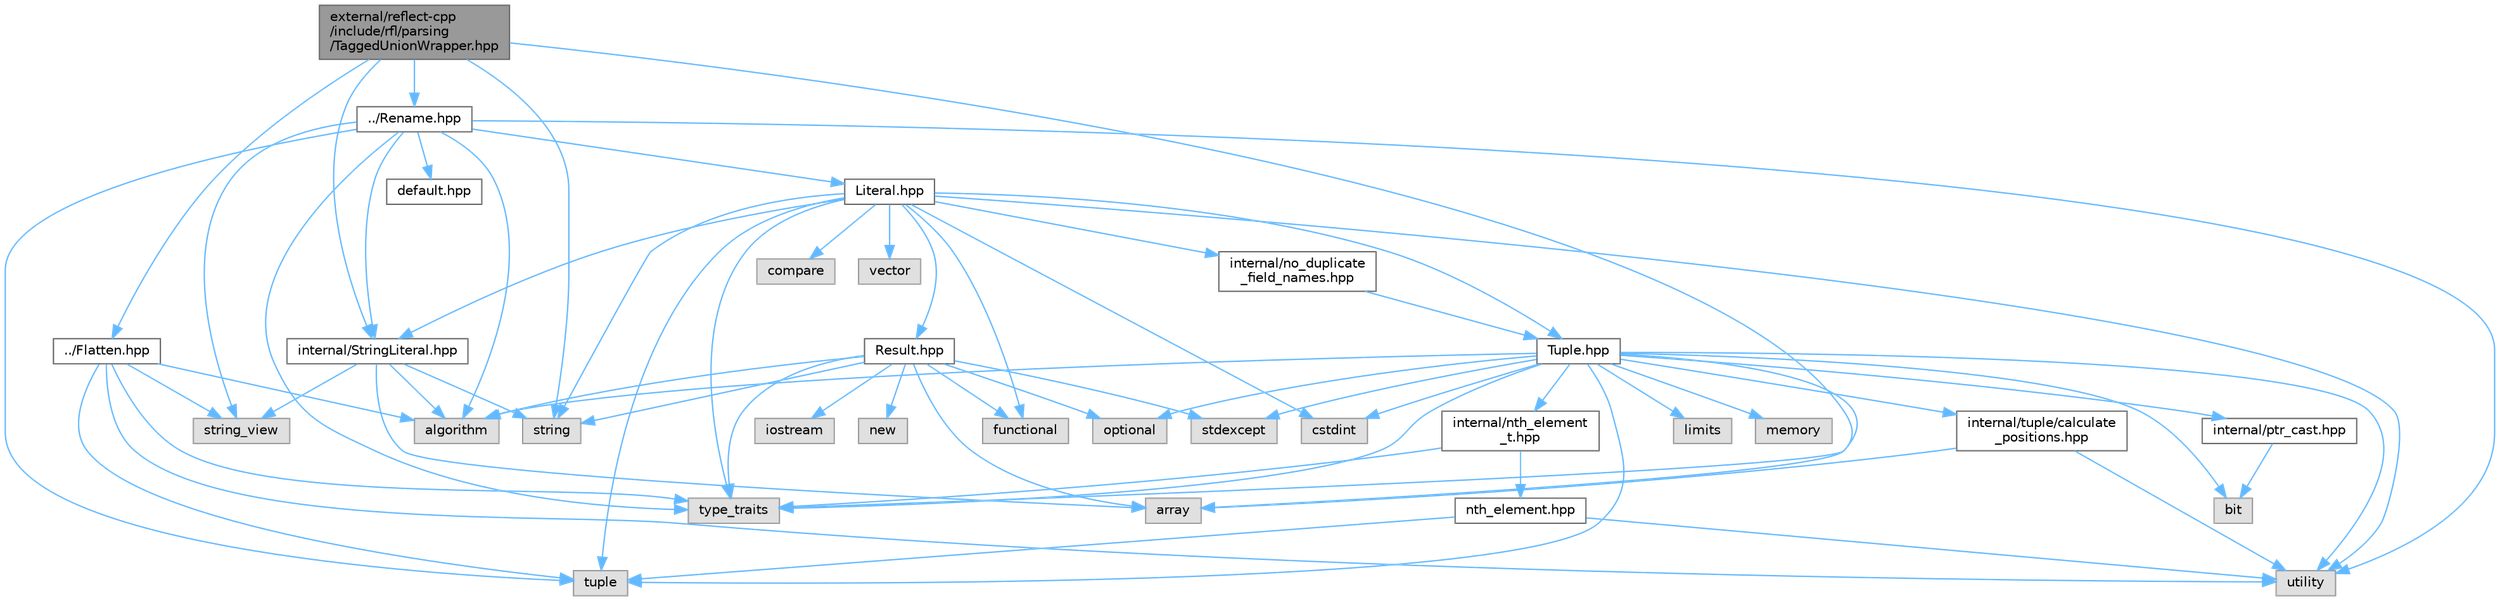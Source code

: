 digraph "external/reflect-cpp/include/rfl/parsing/TaggedUnionWrapper.hpp"
{
 // LATEX_PDF_SIZE
  bgcolor="transparent";
  edge [fontname=Helvetica,fontsize=10,labelfontname=Helvetica,labelfontsize=10];
  node [fontname=Helvetica,fontsize=10,shape=box,height=0.2,width=0.4];
  Node1 [id="Node000001",label="external/reflect-cpp\l/include/rfl/parsing\l/TaggedUnionWrapper.hpp",height=0.2,width=0.4,color="gray40", fillcolor="grey60", style="filled", fontcolor="black",tooltip=" "];
  Node1 -> Node2 [id="edge66_Node000001_Node000002",color="steelblue1",style="solid",tooltip=" "];
  Node2 [id="Node000002",label="string",height=0.2,width=0.4,color="grey60", fillcolor="#E0E0E0", style="filled",tooltip=" "];
  Node1 -> Node3 [id="edge67_Node000001_Node000003",color="steelblue1",style="solid",tooltip=" "];
  Node3 [id="Node000003",label="type_traits",height=0.2,width=0.4,color="grey60", fillcolor="#E0E0E0", style="filled",tooltip=" "];
  Node1 -> Node4 [id="edge68_Node000001_Node000004",color="steelblue1",style="solid",tooltip=" "];
  Node4 [id="Node000004",label="../Flatten.hpp",height=0.2,width=0.4,color="grey40", fillcolor="white", style="filled",URL="$_flatten_8hpp.html",tooltip=" "];
  Node4 -> Node5 [id="edge69_Node000004_Node000005",color="steelblue1",style="solid",tooltip=" "];
  Node5 [id="Node000005",label="algorithm",height=0.2,width=0.4,color="grey60", fillcolor="#E0E0E0", style="filled",tooltip=" "];
  Node4 -> Node6 [id="edge70_Node000004_Node000006",color="steelblue1",style="solid",tooltip=" "];
  Node6 [id="Node000006",label="string_view",height=0.2,width=0.4,color="grey60", fillcolor="#E0E0E0", style="filled",tooltip=" "];
  Node4 -> Node7 [id="edge71_Node000004_Node000007",color="steelblue1",style="solid",tooltip=" "];
  Node7 [id="Node000007",label="tuple",height=0.2,width=0.4,color="grey60", fillcolor="#E0E0E0", style="filled",tooltip=" "];
  Node4 -> Node3 [id="edge72_Node000004_Node000003",color="steelblue1",style="solid",tooltip=" "];
  Node4 -> Node8 [id="edge73_Node000004_Node000008",color="steelblue1",style="solid",tooltip=" "];
  Node8 [id="Node000008",label="utility",height=0.2,width=0.4,color="grey60", fillcolor="#E0E0E0", style="filled",tooltip=" "];
  Node1 -> Node9 [id="edge74_Node000001_Node000009",color="steelblue1",style="solid",tooltip=" "];
  Node9 [id="Node000009",label="../Rename.hpp",height=0.2,width=0.4,color="grey40", fillcolor="white", style="filled",URL="$_rename_8hpp.html",tooltip=" "];
  Node9 -> Node5 [id="edge75_Node000009_Node000005",color="steelblue1",style="solid",tooltip=" "];
  Node9 -> Node6 [id="edge76_Node000009_Node000006",color="steelblue1",style="solid",tooltip=" "];
  Node9 -> Node7 [id="edge77_Node000009_Node000007",color="steelblue1",style="solid",tooltip=" "];
  Node9 -> Node3 [id="edge78_Node000009_Node000003",color="steelblue1",style="solid",tooltip=" "];
  Node9 -> Node8 [id="edge79_Node000009_Node000008",color="steelblue1",style="solid",tooltip=" "];
  Node9 -> Node10 [id="edge80_Node000009_Node000010",color="steelblue1",style="solid",tooltip=" "];
  Node10 [id="Node000010",label="Literal.hpp",height=0.2,width=0.4,color="grey40", fillcolor="white", style="filled",URL="$_literal_8hpp.html",tooltip=" "];
  Node10 -> Node11 [id="edge81_Node000010_Node000011",color="steelblue1",style="solid",tooltip=" "];
  Node11 [id="Node000011",label="compare",height=0.2,width=0.4,color="grey60", fillcolor="#E0E0E0", style="filled",tooltip=" "];
  Node10 -> Node12 [id="edge82_Node000010_Node000012",color="steelblue1",style="solid",tooltip=" "];
  Node12 [id="Node000012",label="cstdint",height=0.2,width=0.4,color="grey60", fillcolor="#E0E0E0", style="filled",tooltip=" "];
  Node10 -> Node13 [id="edge83_Node000010_Node000013",color="steelblue1",style="solid",tooltip=" "];
  Node13 [id="Node000013",label="functional",height=0.2,width=0.4,color="grey60", fillcolor="#E0E0E0", style="filled",tooltip=" "];
  Node10 -> Node2 [id="edge84_Node000010_Node000002",color="steelblue1",style="solid",tooltip=" "];
  Node10 -> Node7 [id="edge85_Node000010_Node000007",color="steelblue1",style="solid",tooltip=" "];
  Node10 -> Node3 [id="edge86_Node000010_Node000003",color="steelblue1",style="solid",tooltip=" "];
  Node10 -> Node8 [id="edge87_Node000010_Node000008",color="steelblue1",style="solid",tooltip=" "];
  Node10 -> Node14 [id="edge88_Node000010_Node000014",color="steelblue1",style="solid",tooltip=" "];
  Node14 [id="Node000014",label="vector",height=0.2,width=0.4,color="grey60", fillcolor="#E0E0E0", style="filled",tooltip=" "];
  Node10 -> Node15 [id="edge89_Node000010_Node000015",color="steelblue1",style="solid",tooltip=" "];
  Node15 [id="Node000015",label="Result.hpp",height=0.2,width=0.4,color="grey40", fillcolor="white", style="filled",URL="$_result_8hpp.html",tooltip=" "];
  Node15 -> Node5 [id="edge90_Node000015_Node000005",color="steelblue1",style="solid",tooltip=" "];
  Node15 -> Node16 [id="edge91_Node000015_Node000016",color="steelblue1",style="solid",tooltip=" "];
  Node16 [id="Node000016",label="array",height=0.2,width=0.4,color="grey60", fillcolor="#E0E0E0", style="filled",tooltip=" "];
  Node15 -> Node13 [id="edge92_Node000015_Node000013",color="steelblue1",style="solid",tooltip=" "];
  Node15 -> Node17 [id="edge93_Node000015_Node000017",color="steelblue1",style="solid",tooltip=" "];
  Node17 [id="Node000017",label="iostream",height=0.2,width=0.4,color="grey60", fillcolor="#E0E0E0", style="filled",tooltip=" "];
  Node15 -> Node18 [id="edge94_Node000015_Node000018",color="steelblue1",style="solid",tooltip=" "];
  Node18 [id="Node000018",label="new",height=0.2,width=0.4,color="grey60", fillcolor="#E0E0E0", style="filled",tooltip=" "];
  Node15 -> Node19 [id="edge95_Node000015_Node000019",color="steelblue1",style="solid",tooltip=" "];
  Node19 [id="Node000019",label="optional",height=0.2,width=0.4,color="grey60", fillcolor="#E0E0E0", style="filled",tooltip=" "];
  Node15 -> Node20 [id="edge96_Node000015_Node000020",color="steelblue1",style="solid",tooltip=" "];
  Node20 [id="Node000020",label="stdexcept",height=0.2,width=0.4,color="grey60", fillcolor="#E0E0E0", style="filled",tooltip=" "];
  Node15 -> Node2 [id="edge97_Node000015_Node000002",color="steelblue1",style="solid",tooltip=" "];
  Node15 -> Node3 [id="edge98_Node000015_Node000003",color="steelblue1",style="solid",tooltip=" "];
  Node10 -> Node21 [id="edge99_Node000010_Node000021",color="steelblue1",style="solid",tooltip=" "];
  Node21 [id="Node000021",label="Tuple.hpp",height=0.2,width=0.4,color="grey40", fillcolor="white", style="filled",URL="$_tuple_8hpp.html",tooltip=" "];
  Node21 -> Node5 [id="edge100_Node000021_Node000005",color="steelblue1",style="solid",tooltip=" "];
  Node21 -> Node16 [id="edge101_Node000021_Node000016",color="steelblue1",style="solid",tooltip=" "];
  Node21 -> Node22 [id="edge102_Node000021_Node000022",color="steelblue1",style="solid",tooltip=" "];
  Node22 [id="Node000022",label="bit",height=0.2,width=0.4,color="grey60", fillcolor="#E0E0E0", style="filled",tooltip=" "];
  Node21 -> Node12 [id="edge103_Node000021_Node000012",color="steelblue1",style="solid",tooltip=" "];
  Node21 -> Node23 [id="edge104_Node000021_Node000023",color="steelblue1",style="solid",tooltip=" "];
  Node23 [id="Node000023",label="limits",height=0.2,width=0.4,color="grey60", fillcolor="#E0E0E0", style="filled",tooltip=" "];
  Node21 -> Node24 [id="edge105_Node000021_Node000024",color="steelblue1",style="solid",tooltip=" "];
  Node24 [id="Node000024",label="memory",height=0.2,width=0.4,color="grey60", fillcolor="#E0E0E0", style="filled",tooltip=" "];
  Node21 -> Node19 [id="edge106_Node000021_Node000019",color="steelblue1",style="solid",tooltip=" "];
  Node21 -> Node20 [id="edge107_Node000021_Node000020",color="steelblue1",style="solid",tooltip=" "];
  Node21 -> Node7 [id="edge108_Node000021_Node000007",color="steelblue1",style="solid",tooltip=" "];
  Node21 -> Node3 [id="edge109_Node000021_Node000003",color="steelblue1",style="solid",tooltip=" "];
  Node21 -> Node8 [id="edge110_Node000021_Node000008",color="steelblue1",style="solid",tooltip=" "];
  Node21 -> Node25 [id="edge111_Node000021_Node000025",color="steelblue1",style="solid",tooltip=" "];
  Node25 [id="Node000025",label="internal/nth_element\l_t.hpp",height=0.2,width=0.4,color="grey40", fillcolor="white", style="filled",URL="$nth__element__t_8hpp.html",tooltip=" "];
  Node25 -> Node3 [id="edge112_Node000025_Node000003",color="steelblue1",style="solid",tooltip=" "];
  Node25 -> Node26 [id="edge113_Node000025_Node000026",color="steelblue1",style="solid",tooltip=" "];
  Node26 [id="Node000026",label="nth_element.hpp",height=0.2,width=0.4,color="grey40", fillcolor="white", style="filled",URL="$nth__element_8hpp.html",tooltip=" "];
  Node26 -> Node7 [id="edge114_Node000026_Node000007",color="steelblue1",style="solid",tooltip=" "];
  Node26 -> Node8 [id="edge115_Node000026_Node000008",color="steelblue1",style="solid",tooltip=" "];
  Node21 -> Node27 [id="edge116_Node000021_Node000027",color="steelblue1",style="solid",tooltip=" "];
  Node27 [id="Node000027",label="internal/ptr_cast.hpp",height=0.2,width=0.4,color="grey40", fillcolor="white", style="filled",URL="$ptr__cast_8hpp.html",tooltip=" "];
  Node27 -> Node22 [id="edge117_Node000027_Node000022",color="steelblue1",style="solid",tooltip=" "];
  Node21 -> Node28 [id="edge118_Node000021_Node000028",color="steelblue1",style="solid",tooltip=" "];
  Node28 [id="Node000028",label="internal/tuple/calculate\l_positions.hpp",height=0.2,width=0.4,color="grey40", fillcolor="white", style="filled",URL="$calculate__positions_8hpp.html",tooltip=" "];
  Node28 -> Node16 [id="edge119_Node000028_Node000016",color="steelblue1",style="solid",tooltip=" "];
  Node28 -> Node8 [id="edge120_Node000028_Node000008",color="steelblue1",style="solid",tooltip=" "];
  Node10 -> Node29 [id="edge121_Node000010_Node000029",color="steelblue1",style="solid",tooltip=" "];
  Node29 [id="Node000029",label="internal/StringLiteral.hpp",height=0.2,width=0.4,color="grey40", fillcolor="white", style="filled",URL="$_string_literal_8hpp.html",tooltip=" "];
  Node29 -> Node5 [id="edge122_Node000029_Node000005",color="steelblue1",style="solid",tooltip=" "];
  Node29 -> Node16 [id="edge123_Node000029_Node000016",color="steelblue1",style="solid",tooltip=" "];
  Node29 -> Node2 [id="edge124_Node000029_Node000002",color="steelblue1",style="solid",tooltip=" "];
  Node29 -> Node6 [id="edge125_Node000029_Node000006",color="steelblue1",style="solid",tooltip=" "];
  Node10 -> Node30 [id="edge126_Node000010_Node000030",color="steelblue1",style="solid",tooltip=" "];
  Node30 [id="Node000030",label="internal/no_duplicate\l_field_names.hpp",height=0.2,width=0.4,color="grey40", fillcolor="white", style="filled",URL="$no__duplicate__field__names_8hpp.html",tooltip=" "];
  Node30 -> Node21 [id="edge127_Node000030_Node000021",color="steelblue1",style="solid",tooltip=" "];
  Node9 -> Node31 [id="edge128_Node000009_Node000031",color="steelblue1",style="solid",tooltip=" "];
  Node31 [id="Node000031",label="default.hpp",height=0.2,width=0.4,color="grey40", fillcolor="white", style="filled",URL="$default_8hpp.html",tooltip=" "];
  Node9 -> Node29 [id="edge129_Node000009_Node000029",color="steelblue1",style="solid",tooltip=" "];
  Node1 -> Node29 [id="edge130_Node000001_Node000029",color="steelblue1",style="solid",tooltip=" "];
}
